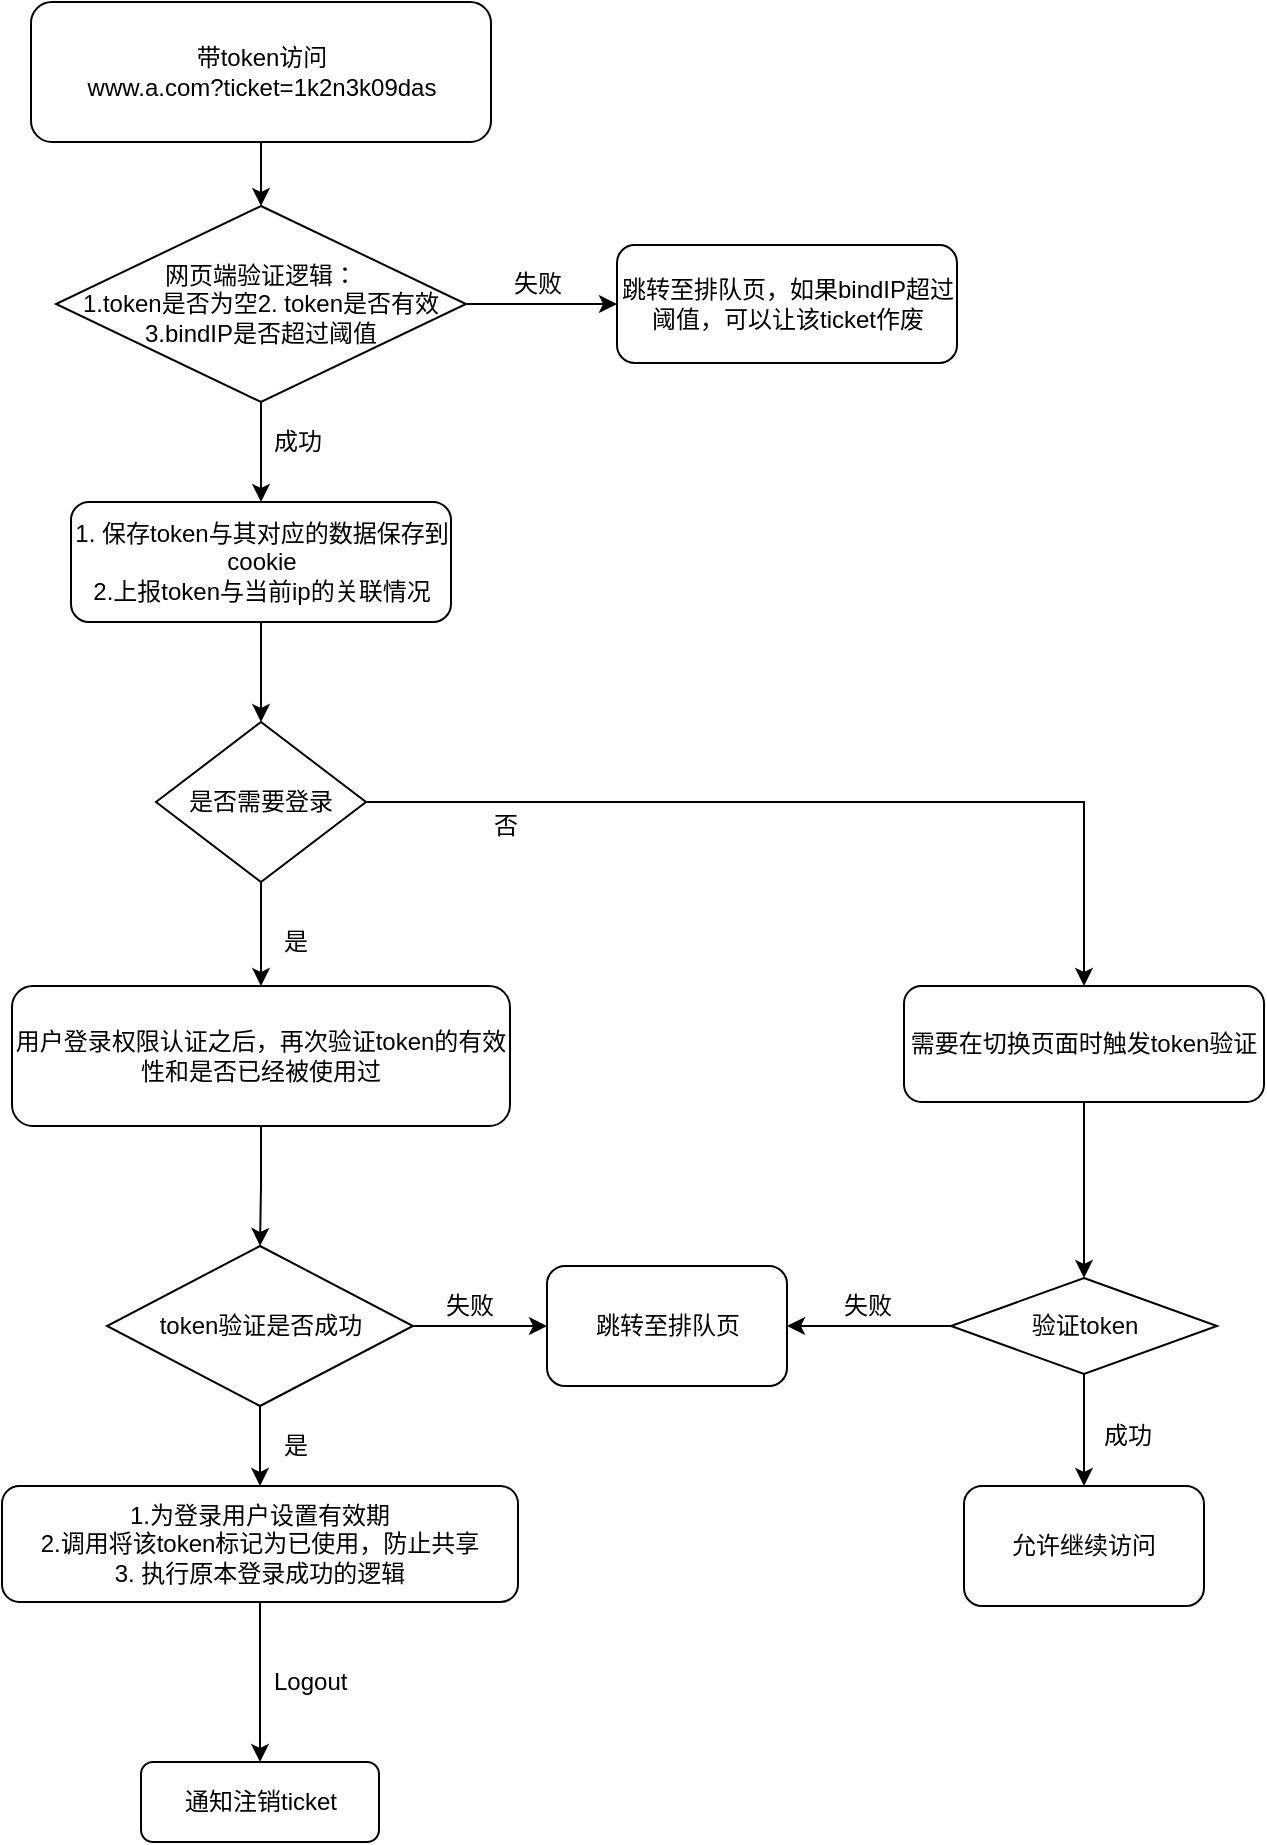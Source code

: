 <mxfile version="12.1.0" type="device" pages="1"><diagram id="Frh32TbItI4etfEOhIUy" name="Page-1"><mxGraphModel dx="1092" dy="838" grid="1" gridSize="10" guides="1" tooltips="1" connect="1" arrows="1" fold="1" page="1" pageScale="1" pageWidth="850" pageHeight="1100" math="0" shadow="0"><root><mxCell id="0"/><mxCell id="1" parent="0"/><mxCell id="qMrmiNGlPZVz6MiBeeIA-35" value="" style="edgeStyle=orthogonalEdgeStyle;rounded=0;orthogonalLoop=1;jettySize=auto;html=1;" parent="1" source="qMrmiNGlPZVz6MiBeeIA-1" target="qMrmiNGlPZVz6MiBeeIA-34" edge="1"><mxGeometry relative="1" as="geometry"/></mxCell><mxCell id="qMrmiNGlPZVz6MiBeeIA-1" value="带token访问&lt;br&gt;www.a.com?ticket=1k2n3k09das" style="rounded=1;whiteSpace=wrap;html=1;" parent="1" vertex="1"><mxGeometry x="165.5" y="60" width="230" height="70" as="geometry"/></mxCell><mxCell id="qMrmiNGlPZVz6MiBeeIA-7" value="" style="edgeStyle=orthogonalEdgeStyle;rounded=0;orthogonalLoop=1;jettySize=auto;html=1;" parent="1" source="qMrmiNGlPZVz6MiBeeIA-4" target="qMrmiNGlPZVz6MiBeeIA-6" edge="1"><mxGeometry relative="1" as="geometry"/></mxCell><mxCell id="qMrmiNGlPZVz6MiBeeIA-4" value="1. 保存token与其对应的数据保存到cookie&lt;br&gt;2.上报token与当前ip的关联情况" style="rounded=1;whiteSpace=wrap;html=1;" parent="1" vertex="1"><mxGeometry x="185.5" y="310" width="190" height="60" as="geometry"/></mxCell><mxCell id="qMrmiNGlPZVz6MiBeeIA-10" value="" style="edgeStyle=orthogonalEdgeStyle;rounded=0;orthogonalLoop=1;jettySize=auto;html=1;" parent="1" source="qMrmiNGlPZVz6MiBeeIA-6" target="qMrmiNGlPZVz6MiBeeIA-8" edge="1"><mxGeometry relative="1" as="geometry"/></mxCell><mxCell id="qMrmiNGlPZVz6MiBeeIA-14" value="" style="edgeStyle=orthogonalEdgeStyle;rounded=0;orthogonalLoop=1;jettySize=auto;html=1;" parent="1" source="qMrmiNGlPZVz6MiBeeIA-6" target="qMrmiNGlPZVz6MiBeeIA-9" edge="1"><mxGeometry relative="1" as="geometry"/></mxCell><mxCell id="qMrmiNGlPZVz6MiBeeIA-6" value="是否需要登录" style="rhombus;whiteSpace=wrap;html=1;" parent="1" vertex="1"><mxGeometry x="228" y="420" width="105" height="80" as="geometry"/></mxCell><mxCell id="qMrmiNGlPZVz6MiBeeIA-17" value="" style="edgeStyle=orthogonalEdgeStyle;rounded=0;orthogonalLoop=1;jettySize=auto;html=1;" parent="1" source="qMrmiNGlPZVz6MiBeeIA-8" target="qMrmiNGlPZVz6MiBeeIA-16" edge="1"><mxGeometry relative="1" as="geometry"/></mxCell><mxCell id="qMrmiNGlPZVz6MiBeeIA-8" value="用户登录权限认证之后，再次验证token的有效性和是否已经被使用过" style="rounded=1;whiteSpace=wrap;html=1;" parent="1" vertex="1"><mxGeometry x="156" y="552" width="249" height="70" as="geometry"/></mxCell><mxCell id="qMrmiNGlPZVz6MiBeeIA-25" value="" style="edgeStyle=orthogonalEdgeStyle;rounded=0;orthogonalLoop=1;jettySize=auto;html=1;" parent="1" source="qMrmiNGlPZVz6MiBeeIA-9" target="qMrmiNGlPZVz6MiBeeIA-24" edge="1"><mxGeometry relative="1" as="geometry"/></mxCell><mxCell id="qMrmiNGlPZVz6MiBeeIA-9" value="需要在切换页面时触发token验证" style="rounded=1;whiteSpace=wrap;html=1;" parent="1" vertex="1"><mxGeometry x="602" y="552" width="180" height="58" as="geometry"/></mxCell><mxCell id="qMrmiNGlPZVz6MiBeeIA-11" value="是" style="text;html=1;resizable=0;points=[];autosize=1;align=left;verticalAlign=top;spacingTop=-4;" parent="1" vertex="1"><mxGeometry x="290" y="520" width="30" height="20" as="geometry"/></mxCell><mxCell id="qMrmiNGlPZVz6MiBeeIA-15" value="否" style="text;html=1;resizable=0;points=[];autosize=1;align=left;verticalAlign=top;spacingTop=-4;" parent="1" vertex="1"><mxGeometry x="395" y="462" width="30" height="20" as="geometry"/></mxCell><mxCell id="qMrmiNGlPZVz6MiBeeIA-21" value="" style="edgeStyle=orthogonalEdgeStyle;rounded=0;orthogonalLoop=1;jettySize=auto;html=1;" parent="1" source="qMrmiNGlPZVz6MiBeeIA-16" target="qMrmiNGlPZVz6MiBeeIA-19" edge="1"><mxGeometry relative="1" as="geometry"/></mxCell><mxCell id="qMrmiNGlPZVz6MiBeeIA-43" value="" style="edgeStyle=orthogonalEdgeStyle;rounded=0;orthogonalLoop=1;jettySize=auto;html=1;" parent="1" source="qMrmiNGlPZVz6MiBeeIA-16" target="qMrmiNGlPZVz6MiBeeIA-29" edge="1"><mxGeometry relative="1" as="geometry"/></mxCell><mxCell id="qMrmiNGlPZVz6MiBeeIA-16" value="token验证是否成功" style="rhombus;whiteSpace=wrap;html=1;" parent="1" vertex="1"><mxGeometry x="203.5" y="682" width="153" height="80" as="geometry"/></mxCell><mxCell id="08Y4M0TjivamvEqoT54E-2" value="" style="edgeStyle=orthogonalEdgeStyle;rounded=0;orthogonalLoop=1;jettySize=auto;html=1;" parent="1" source="qMrmiNGlPZVz6MiBeeIA-19" target="08Y4M0TjivamvEqoT54E-1" edge="1"><mxGeometry relative="1" as="geometry"/></mxCell><mxCell id="qMrmiNGlPZVz6MiBeeIA-19" value="1.为登录用户设置有效期&lt;br&gt;2.调用将该token标记为已使用，防止共享&lt;br&gt;3. 执行原本登录成功的逻辑" style="rounded=1;whiteSpace=wrap;html=1;" parent="1" vertex="1"><mxGeometry x="151" y="802" width="258" height="58" as="geometry"/></mxCell><mxCell id="qMrmiNGlPZVz6MiBeeIA-22" value="是" style="text;html=1;resizable=0;points=[];autosize=1;align=left;verticalAlign=top;spacingTop=-4;" parent="1" vertex="1"><mxGeometry x="290" y="772" width="30" height="20" as="geometry"/></mxCell><mxCell id="qMrmiNGlPZVz6MiBeeIA-27" value="" style="edgeStyle=orthogonalEdgeStyle;rounded=0;orthogonalLoop=1;jettySize=auto;html=1;" parent="1" source="qMrmiNGlPZVz6MiBeeIA-24" target="qMrmiNGlPZVz6MiBeeIA-26" edge="1"><mxGeometry relative="1" as="geometry"/></mxCell><mxCell id="qMrmiNGlPZVz6MiBeeIA-42" value="" style="edgeStyle=orthogonalEdgeStyle;rounded=0;orthogonalLoop=1;jettySize=auto;html=1;" parent="1" source="qMrmiNGlPZVz6MiBeeIA-24" target="qMrmiNGlPZVz6MiBeeIA-29" edge="1"><mxGeometry relative="1" as="geometry"/></mxCell><mxCell id="qMrmiNGlPZVz6MiBeeIA-24" value="验证token" style="rhombus;whiteSpace=wrap;html=1;" parent="1" vertex="1"><mxGeometry x="625.5" y="698" width="133" height="48" as="geometry"/></mxCell><mxCell id="qMrmiNGlPZVz6MiBeeIA-26" value="允许继续访问" style="rounded=1;whiteSpace=wrap;html=1;" parent="1" vertex="1"><mxGeometry x="632" y="802" width="120" height="60" as="geometry"/></mxCell><mxCell id="qMrmiNGlPZVz6MiBeeIA-28" value="成功" style="text;html=1;resizable=0;points=[];autosize=1;align=left;verticalAlign=top;spacingTop=-4;" parent="1" vertex="1"><mxGeometry x="699.5" y="767" width="40" height="20" as="geometry"/></mxCell><mxCell id="qMrmiNGlPZVz6MiBeeIA-29" value="跳转至排队页" style="rounded=1;whiteSpace=wrap;html=1;" parent="1" vertex="1"><mxGeometry x="423.5" y="692" width="120" height="60" as="geometry"/></mxCell><mxCell id="qMrmiNGlPZVz6MiBeeIA-31" value="失败" style="text;html=1;resizable=0;points=[];autosize=1;align=left;verticalAlign=top;spacingTop=-4;" parent="1" vertex="1"><mxGeometry x="570" y="702" width="40" height="20" as="geometry"/></mxCell><mxCell id="qMrmiNGlPZVz6MiBeeIA-36" value="" style="edgeStyle=orthogonalEdgeStyle;rounded=0;orthogonalLoop=1;jettySize=auto;html=1;" parent="1" source="qMrmiNGlPZVz6MiBeeIA-34" target="qMrmiNGlPZVz6MiBeeIA-4" edge="1"><mxGeometry relative="1" as="geometry"/></mxCell><mxCell id="qMrmiNGlPZVz6MiBeeIA-46" value="" style="edgeStyle=orthogonalEdgeStyle;rounded=0;orthogonalLoop=1;jettySize=auto;html=1;" parent="1" source="qMrmiNGlPZVz6MiBeeIA-34" target="qMrmiNGlPZVz6MiBeeIA-45" edge="1"><mxGeometry relative="1" as="geometry"/></mxCell><mxCell id="qMrmiNGlPZVz6MiBeeIA-34" value="网页端验证逻辑：&lt;br&gt;1.token是否为空2. token是否有效&lt;br&gt;3.bindIP是否超过阈值" style="rhombus;whiteSpace=wrap;html=1;" parent="1" vertex="1"><mxGeometry x="178" y="162" width="205" height="98" as="geometry"/></mxCell><mxCell id="qMrmiNGlPZVz6MiBeeIA-37" value="成功" style="text;html=1;resizable=0;points=[];autosize=1;align=left;verticalAlign=top;spacingTop=-4;" parent="1" vertex="1"><mxGeometry x="285" y="270" width="40" height="20" as="geometry"/></mxCell><mxCell id="qMrmiNGlPZVz6MiBeeIA-44" value="失败" style="text;html=1;resizable=0;points=[];autosize=1;align=left;verticalAlign=top;spacingTop=-4;" parent="1" vertex="1"><mxGeometry x="370.5" y="702" width="40" height="20" as="geometry"/></mxCell><mxCell id="qMrmiNGlPZVz6MiBeeIA-45" value="跳转至排队页，如果bindIP超过阈值，可以让该ticket作废" style="rounded=1;whiteSpace=wrap;html=1;" parent="1" vertex="1"><mxGeometry x="458.5" y="181.5" width="170" height="59" as="geometry"/></mxCell><mxCell id="qMrmiNGlPZVz6MiBeeIA-47" value="失败" style="text;html=1;resizable=0;points=[];autosize=1;align=left;verticalAlign=top;spacingTop=-4;" parent="1" vertex="1"><mxGeometry x="405" y="191" width="40" height="20" as="geometry"/></mxCell><mxCell id="08Y4M0TjivamvEqoT54E-1" value="通知注销ticket" style="rounded=1;whiteSpace=wrap;html=1;" parent="1" vertex="1"><mxGeometry x="220.5" y="940" width="119" height="40" as="geometry"/></mxCell><mxCell id="08Y4M0TjivamvEqoT54E-3" value="Logout" style="text;html=1;resizable=0;points=[];autosize=1;align=left;verticalAlign=top;spacingTop=-4;" parent="1" vertex="1"><mxGeometry x="285" y="890" width="50" height="20" as="geometry"/></mxCell></root></mxGraphModel></diagram></mxfile>